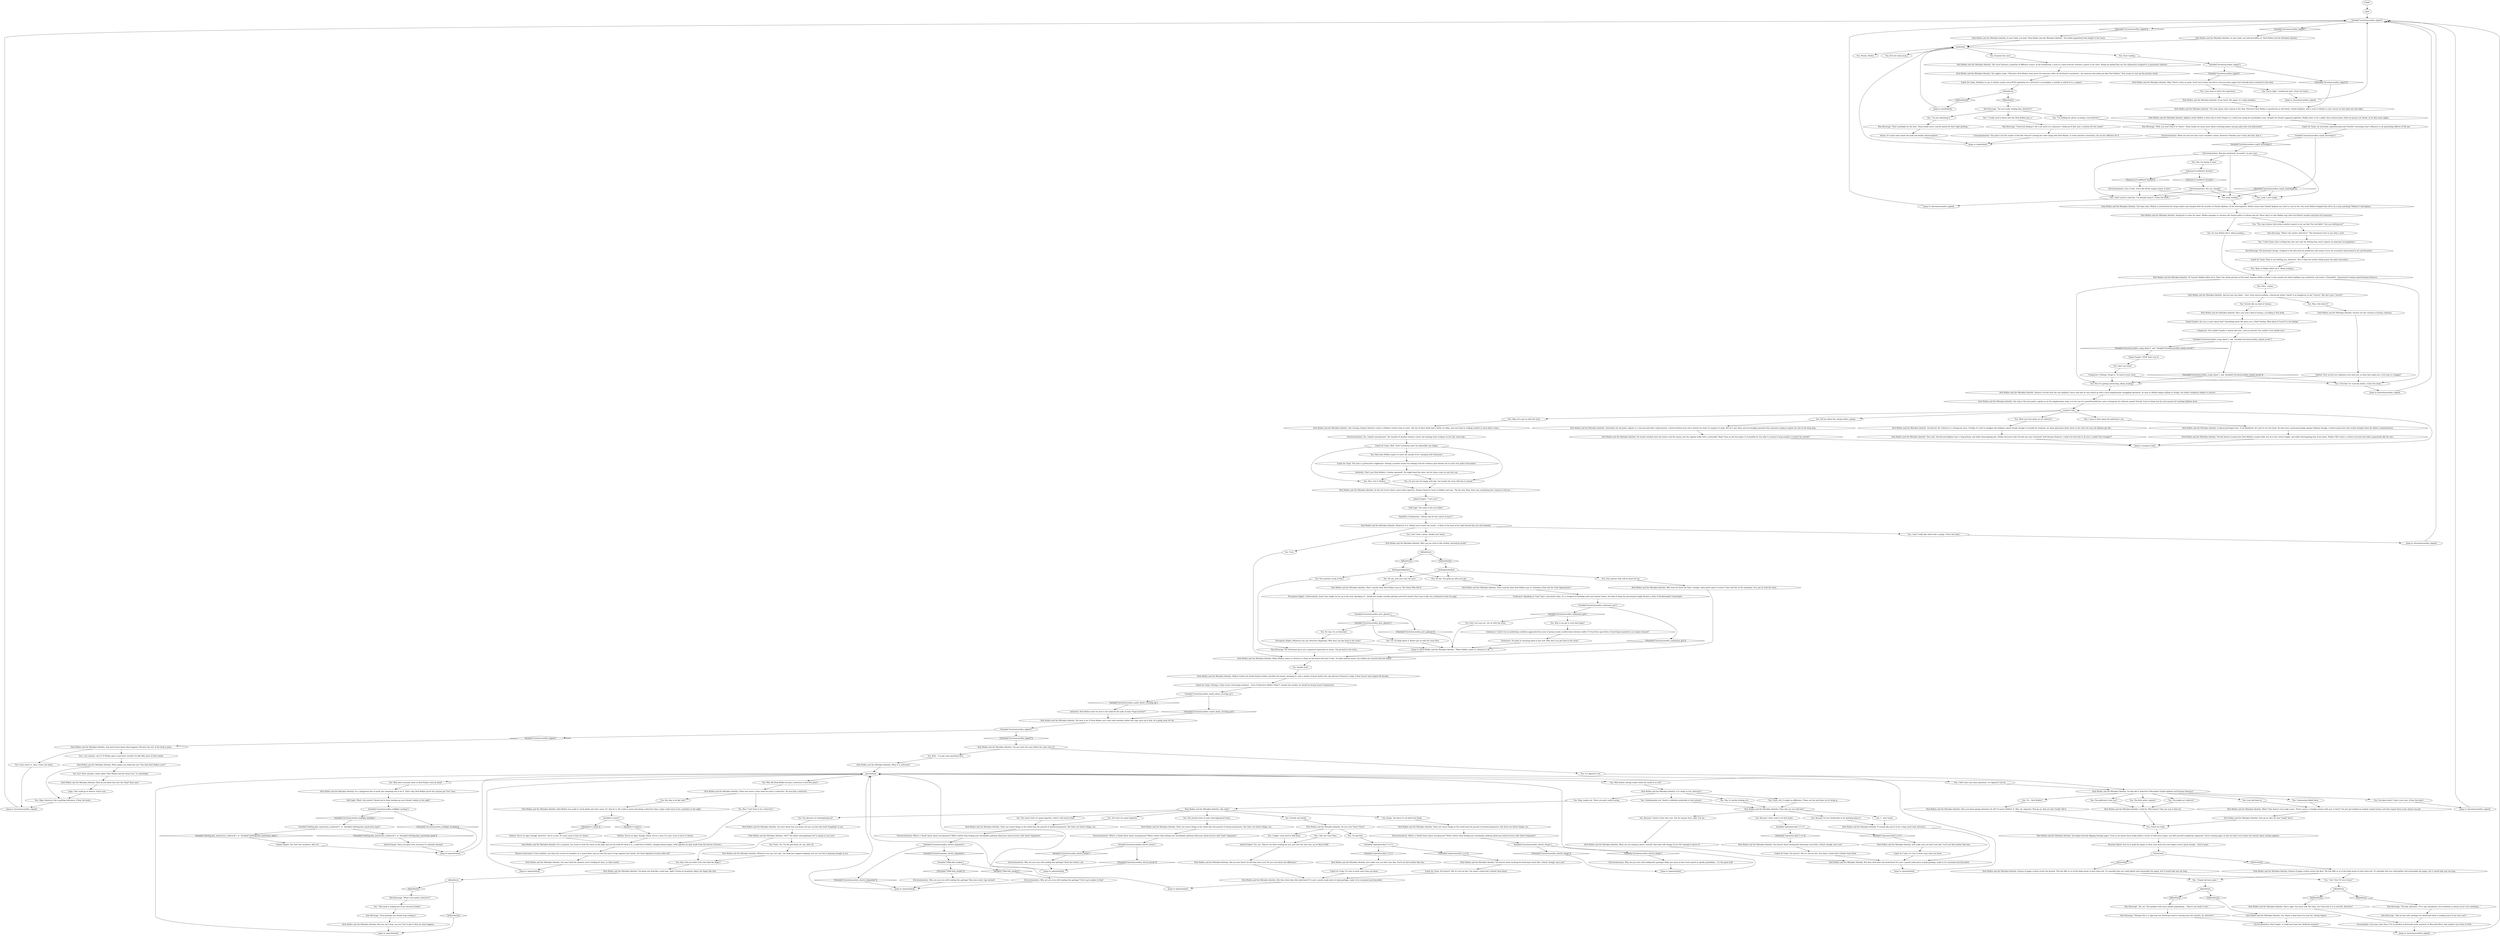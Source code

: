 # INVENTORY / MULLEN IDENTITY
# "Dick Mullen and the Mistaken Identity". Dick Mullen is mistaken for someone (an identity).
# ==================================================
digraph G {
	  0 [label="START"];
	  1 [label="input"];
	  2 [label="Dick Mullen and the Mistaken Identity: The tagline reads: \"Detective Dick Mullen must prove his innocence after an old friend is murdered -- by someone who looks just like Dick Mullen!\" That seems to sum up the premise nicely."];
	  3 [label="suspects hub"];
	  4 [label="Dick Mullen and the Mistaken Identity: As the two lovers share a post-coital cigarette, Deanna Deneuve turns to Mullen and says, \"By the way, Dick, there was something else I meant to tell you...\""];
	  5 [label="Dick Mullen and the Mistaken Identity: Whatever it is, Mullen never hears the words -- A blow to the base of his skull knocks him out cold instantly."];
	  6 [label="Endurance: Speaking of, *your* gut's seen better days. It's a cesspool of burbling acids and noxious fumes, the kind of thing the government might declare a Zone of Irredeemable Catastrophe."];
	  7 [label="Kim Kitsuragi: \"What's the matter, detective?\" The lieutenant turns to you with a start."];
	  8 [label="You: Wait -- I've got some questions first."];
	  9 [label="You: Why did Dick Mullen become a detective in the first place?"];
	  10 [label="Electrochemistry: But also extremely *accurate*, in your case."];
	  11 [label="Composure: Nothing. Forget it. Go back to your story."];
	  12 [label="Jump to: [questionhub]"];
	  13 [label="Dick Mullen and the Mistaken Identity: Whatever you say, *art cop*. The book has stopped laughing, but you can feel it grinning smugly at you."];
	  14 [label="Dick Mullen and the Mistaken Identity: You know you look like a mad man, right? Giving an inanimate object the finger like that."];
	  15 [label="You: Hey, fuck you book! (Give the book the finger.)"];
	  16 [label="Kim Kitsuragi: \"Then perhaps you should stop reading it.\""];
	  17 [label="Dick Mullen and the Mistaken Identity: But you can't stop, can you? You've got to find out what happens."];
	  18 [label="Esprit de Corps: You haven't. But it's not too late. You share a bond that's thicker than blood."];
	  19 [label="Dick Mullen and the Mistaken Identity: There are worse things in the world than the pursuit of chemical pleasures. But there are better things, too..."];
	  20 [label="Dick Mullen and the Mistaken Identity: Dozens of pages scatter across the ground. The last fifth or so of the book seems to have been lost. It's possible that you could gather and reassemble the pages, but it would take way too long."];
	  21 [label="Dick Mullen and the Mistaken Identity: The cover features a pastiche of different scenes. In the foreground, a man in a dark overcoat clutches a pistol to his chest. Rising up behind him are two silhouettes wrapped in a passionate embrace."];
	  22 [label="IsKimHere()"];
	  23 [label="IsKimHere()", shape=diamond];
	  24 [label="!(IsKimHere())", shape=diamond];
	  25 [label="Inland Empire: Are you s-s-sure about that? Something about her gives you a *bad* feeling. What kind of *secret* is she hiding?"];
	  26 [label="Electrochemistry: Yes, comfort and pleasure. The warmth of another human's touch, the burning taste of liquor on her full, sweet lips..."];
	  27 [label="Inland Empire: STOP. Don't say it!"];
	  28 [label="You: Finish the book."];
	  29 [label="You: You know what? I don't even care. (Close the book.)"];
	  30 [label="IsKimHere()"];
	  31 [label="IsKimHere()", shape=diamond];
	  32 [label="!(IsKimHere())", shape=diamond];
	  33 [label="You: Communism killed them."];
	  34 [label="Dick Mullen and the Mistaken Identity: In your hand, you hold four-fifths of \"Dick Mullen and the Mistaken Identity.\""];
	  35 [label="You: I don't need to read this. I'm already living it. (Close the book.)"];
	  36 [label="Jump to: [inventory.mullen_ripped]"];
	  37 [label="Dick Mullen and the Mistaken Identity: Outwardly, the old police captain is a real law-and-order crypto-fascist, a barrel-chested man who's beaten his share of suspects to pulp. But he's also dirty, and increasingly paranoid that someone's going to expose his role in the drug ring..."];
	  38 [label="You: Nice. Get it, Mullen."];
	  39 [label="Authority: Dick Mullen won't be sent to the clink for the sake of some *legal niceties*!"];
	  40 [label="You: The politician's twat son?"];
	  41 [label="You: No one. You gotta go with your gut."];
	  42 [label="Endurance: No point in worrying about it just now. Why don't you get back to the story?"];
	  43 [label="You: I don't have any more questions. I've figured it all out."];
	  44 [label="Variable[\"inventory.mullen_comp_dame\"]  and  Variable[\"inventory.mullen_inland_secret\"]"];
	  45 [label="Variable[\"inventory.mullen_comp_dame\"]  and  Variable[\"inventory.mullen_inland_secret\"]", shape=diamond];
	  46 [label="!(Variable[\"inventory.mullen_comp_dame\"]  and  Variable[\"inventory.mullen_inland_secret\"])", shape=diamond];
	  47 [label="You: Was I *not* born to be a detective?"];
	  48 [label="Dick Mullen and the Mistaken Identity: For a moment, you cease to read the story on the page and see the book for what it is, a collection of brittle, cheaply printed pages, held together by glue made from the hooves of horses..."];
	  49 [label="Logic: This could go on forever. End it now."];
	  50 [label="Volition: You're no tiger, though, Harry. You're a man. It's your curse to have to choose."];
	  51 [label="Esprit de Corps: It's true in more ways than you know."];
	  52 [label="You: I'm not sure I'm happy with this, but maybe the story will turn it around."];
	  53 [label="You: Okay, let's get on with the story."];
	  54 [label="Perception (Sight): Whatever you say, Detective Hyperopia. Why don't you get back to the story?"];
	  55 [label="Electrochemistry: When was the last time *you* ravished a dame, detective? Besides your crusty old sock, that is."];
	  56 [label="Dick Mullen and the Mistaken Identity: It's a dangerous line of work, but somebody has to do it. That's why Dick Mullen never lets anyone get *too* close..."];
	  57 [label="Half Light: What's the matter? Afraid you've been hacking up your friends' bodies in the night?"];
	  58 [label="Variable[\"inventory.mullen_halflight_hacking\"]"];
	  59 [label="Variable[\"inventory.mullen_halflight_hacking\"]", shape=diamond];
	  60 [label="!(Variable[\"inventory.mullen_halflight_hacking\"])", shape=diamond];
	  61 [label="IsKimHere()"];
	  62 [label="IsKimHere()", shape=diamond];
	  63 [label="!(IsKimHere())", shape=diamond];
	  64 [label="Variable[\"inventory.mullen_ripped\"]"];
	  65 [label="Variable[\"inventory.mullen_ripped\"]", shape=diamond];
	  66 [label="!(Variable[\"inventory.mullen_ripped\"])", shape=diamond];
	  67 [label="Kim Kitsuragi: \"Ah, yes. The problem with mass market paperbacks... They're not made to last...\""];
	  68 [label="Kim Kitsuragi: \"Perhaps this is a sign that you should get back to solving your own murder, eh, detective?\""];
	  69 [label="You: Because I need to solve this case. Not for anyone else's sake. For me."];
	  70 [label="Dick Mullen and the Mistaken Identity: She's any man's kind of woman, according to this book."];
	  71 [label="Variable[\"whirling.kim_mysterious_confessed\"]  or  Variable[\"whirling.kim_mysterious_kept\"]"];
	  72 [label="Variable[\"whirling.kim_mysterious_confessed\"]  or  Variable[\"whirling.kim_mysterious_kept\"]", shape=diamond];
	  73 [label="!(Variable[\"whirling.kim_mysterious_confessed\"]  or  Variable[\"whirling.kim_mysterious_kept\"])", shape=diamond];
	  74 [label="Inland Empire: You *are* the murderer, after all..."];
	  75 [label="IsExterior()"];
	  76 [label="IsExterior()", shape=diamond];
	  77 [label="!(IsExterior())", shape=diamond];
	  78 [label="You: Yep, it's pretty fucking evil."];
	  79 [label="Variable[\"inventory.mullen_electro_booze\"]"];
	  80 [label="Variable[\"inventory.mullen_electro_booze\"]", shape=diamond];
	  81 [label="!(Variable[\"inventory.mullen_electro_booze\"])", shape=diamond];
	  82 [label="You: What was that about an art collector?"];
	  83 [label="Dick Mullen and the Mistaken Identity: That said, Torvald and Spillane have a long history, and while interrogating him, Mullen discovers that Torvald was once *involved* with Deanna Deneuve. Could it be that this is all over a sordid *love triangle*?"];
	  84 [label="Dick Mullen and the Mistaken Identity: Torvald the Art Collector is a strung-out mess. Frankly, it's hard to imagine him holding a pistol steady enough to actually hit someone, let alone plug them three times in the chest the way old Spillane got did..."];
	  85 [label="You: No way. I'm no binoclard."];
	  86 [label="Dick Mullen and the Mistaken Identity: That's exactly what Dick Mullen says in \"Dauntless Dick and the Fatal Appointment.\""];
	  87 [label="Electrochemistry: Are you, though?"];
	  88 [label="Inland Empire: Have you gone over everyone? Is anybody missing?"];
	  89 [label="You: I might. I just need to find them."];
	  90 [label="Jump to: [questionhub]"];
	  91 [label="You: Modus: Mullen."];
	  92 [label="Variable[\"inventory.mullen_esprit_about_covering_up\"]"];
	  93 [label="Variable[\"inventory.mullen_esprit_about_covering_up\"]", shape=diamond];
	  94 [label="!(Variable[\"inventory.mullen_esprit_about_covering_up\"])", shape=diamond];
	  95 [label="Jump to: [inventory.mullen_ripped]"];
	  96 [label="Esprit de Corps: Needless to say, it violates nearly every RCM regulation for a detective to investigate a murder in which he is a suspect."];
	  97 [label="You: \"Gah! Now I'll never know!\""];
	  98 [label="Dick Mullen and the Mistaken Identity: What is it, detective?"];
	  99 [label="Dick Mullen and the Mistaken Identity: If you insist. But again, it's really pointless..."];
	  100 [label="You: Okay, whatever, this is getting ridiculous. (Close the book.)"];
	  101 [label="You: Because I'm too chickenshit to do anything about it."];
	  102 [label="Esprit de Corps: You haven't. But it's not too late. You share a bond that's thicker than blood."];
	  103 [label="Electrochemistry: What's a *book* know about real pleasure? What's better than feeling your mesolimbic pathway flood your mind-crevices with *pure* dopamine?"];
	  104 [label="You: \"I'm looking for advice on being a real detective.\""];
	  105 [label="Dick Mullen and the Mistaken Identity: Deneuve reveals that she was Spillane's lover, and that he was mixed up with a local amphetamine smuggling operation. As soon as Mullen begins pulling at strings, the whole conspiracy begins to unravel..."];
	  106 [label="Authority: That's just Dick Mullen's *modus operandi*. He might bend the rules, but he closes cases no one else can."];
	  107 [label="You: Double fuck!"];
	  108 [label="You: The dirty police captain?"];
	  109 [label="You: Uh... Dick Mullen?"];
	  110 [label="Dick Mullen and the Mistaken Identity: Who can you trust in this wicked, messed-up world?"];
	  111 [label="You: Your partner. (Look at Kim.)"];
	  112 [label="Variable[\"inventory.mullen_endurance_gut\"]"];
	  113 [label="Variable[\"inventory.mullen_endurance_gut\"]", shape=diamond];
	  114 [label="!(Variable[\"inventory.mullen_endurance_gut\"])", shape=diamond];
	  115 [label="You: Hey, I'm trying at least."];
	  116 [label="You: But why is he like that?"];
	  117 [label="Dick Mullen and the Mistaken Identity: What makes you think this isn't *the final Dick Mullen case*?"];
	  118 [label="You: I... don't know."];
	  119 [label="Dick Mullen and the Mistaken Identity: Just make sure you don't lose him. You'll not find another like him..."];
	  120 [label="Dick Mullen and the Mistaken Identity: But then what does this book know? It's just a poorly made piece of pulp garbage, made to be consumed and discarded."];
	  121 [label="You: Uh, I'll think about it. Better get on with the story first."];
	  122 [label="You: \"I really need to know who this Dick Mullen guy is.\""];
	  123 [label="Perception (Sight): Unfortunately, *your* eyes might not be up to the task. Speaking of... should you maybe consider getting corrective lenses? Your nose is like two centimetres from the page."];
	  125 [label="Dick Mullen and the Mistaken Identity: Can you solve the case before the cops close in?"];
	  126 [label="Kim Kitsuragi: \"That's probably for the best. Those books aren't exactly famed for their tight plotting.\""];
	  127 [label="Jump to: [mullenhub]"];
	  128 [label="Kim Kitsuragi: \"Too bad, detective. If it's any consolation, the resolution is almost never very satisfying...\""];
	  129 [label="Dick Mullen and the Mistaken Identity: How do you know this isn't the *final* final case?"];
	  130 [label="Dick Mullen and the Mistaken Identity: Yes, blame a dead horse for your fat, clumsy fingers."];
	  131 [label="Jump to: [questionhub]"];
	  132 [label="Dick Mullen and the Mistaken Identity: *Art*? You think contemplating *art* is going to save you?"];
	  133 [label="You: Yeah, I do. I'm the god damn art cop, after all."];
	  134 [label="Dick Mullen and the Mistaken Identity: You haven't been treating the lieutenant much like a friend, though, have you?"];
	  135 [label="Dick Mullen and the Mistaken Identity: Desperate to clear his name, Mullen manages to convince the Vesper police to release him for *three days* so that Mullen may solve his friend's murder and prove his innocence."];
	  136 [label="You: Nice, a dame."];
	  137 [label="You: Fuck."];
	  138 [label="Endurance: Could it be an underlying condition aggravated by years of greasy meals scarfed down between shifts? Or the litres upon litres of hard liquor guzzled on an empty stomach?"];
	  139 [label="You: I've figured it out."];
	  140 [label="You: I just want to relive the experience."];
	  141 [label="You: Because I don't want to let Kim down."];
	  142 [label="You: I've got Kim."];
	  143 [label="You: \"This book is making fun of my sincerest beliefs.\""];
	  144 [label="Kim Kitsuragi: \"Are you really reading that, detective?\""];
	  145 [label="Kim Kitsuragi: \"Good luck finding it. He's not much of a character, I think you'll find. Just a stand-in for the reader.\""];
	  146 [label="Half Light: The name of the true killer?"];
	  147 [label="Hand/Eye Coordination: \"Always aim for the centre of mass\"?"];
	  148 [label="IsKimHere()"];
	  149 [label="IsKimHere()", shape=diamond];
	  150 [label="!(IsKimHere())", shape=diamond];
	  151 [label="You: Why bother solving crimes when the world is so evil?"];
	  152 [label="Variable[\"inventory.mullen_esprit_stereotype\"]"];
	  153 [label="Variable[\"inventory.mullen_esprit_stereotype\"]", shape=diamond];
	  154 [label="!(Variable[\"inventory.mullen_esprit_stereotype\"])", shape=diamond];
	  155 [label="Dick Mullen and the Mistaken Identity: Could be. Who knows? Only one way to find out."];
	  156 [label="Dick Mullen and the Mistaken Identity: Do you even *have* those?"];
	  157 [label="Dick Mullen and the Mistaken Identity: You haven't been treating the lieutenant much like a friend, though, have you?"];
	  158 [label="Dick Mullen and the Mistaken Identity: Now go on, find out who *really* did it."];
	  159 [label="SubstanceUsedMore(\"alcohol\")"];
	  160 [label="SubstanceUsedMore(\"alcohol\")", shape=diamond];
	  161 [label="!(SubstanceUsedMore(\"alcohol\"))", shape=diamond];
	  162 [label="You: The sweet taste of a good cigarette, which I still need to find."];
	  163 [label="Dick Mullen and the Mistaken Identity: In your hand, you hold \"Dick Mullen and the Mistaken Identity.\" The brittle paperback feels fragile to the touch."];
	  164 [label="mullenhub"];
	  165 [label="Dick Mullen and the Mistaken Identity: A typical privileged twat. In all likelihood, he's just in over his head. He does bear a personal grudge against Spillane though, a former prosecutor who nearly brought down his father's administration..."];
	  166 [label="Dick Mullen and the Mistaken Identity: The kid doesn't exactly have Dick Mullen's manly build, but he is the correct height, and while interrogating him at his home, Mullen *did* notice a certain overcoat that looks suspiciously like his own..."];
	  167 [label="Jump to: [suspects hub]"];
	  168 [label="Dick Mullen and the Mistaken Identity: Mullen trashes his blood-stained clothes and flees the hostel, knowing it's only a matter of hours before the cops discover Deneuve's body, if they haven't been tipped off already..."];
	  169 [label="You: The junkie art collector?"];
	  170 [label="Kim Kitsuragi: The lieutenant gives you a quizzical expression in return. You go back to the story..."];
	  171 [label="Kim Kitsuragi: The lieutenant shrugs, resigned to the idea that his profession will rarely, if ever, be accurately represented in art and literature."];
	  172 [label="Dick Mullen and the Mistaken Identity: Is it really so evil, detective?"];
	  173 [label="Kim Kitsuragi: \"And on that note, perhaps we should get back to making sense of our own case?\""];
	  174 [label="Variable[\"reputation.kim\"] >= 0"];
	  175 [label="Variable[\"reputation.kim\"] >= 0", shape=diamond];
	  176 [label="!(Variable[\"reputation.kim\"] >= 0)", shape=diamond];
	  177 [label="Variable[\"inventory.mullen_electro_dopamine\"]"];
	  178 [label="Variable[\"inventory.mullen_electro_dopamine\"]", shape=diamond];
	  179 [label="!(Variable[\"inventory.mullen_electro_dopamine\"])", shape=diamond];
	  180 [label="Variable[\"reputation.kim\"] >= 0"];
	  181 [label="Variable[\"reputation.kim\"] >= 0", shape=diamond];
	  182 [label="!(Variable[\"reputation.kim\"] >= 0)", shape=diamond];
	  183 [label="fixthingshubkimhere"];
	  184 [label="Jump to: [inventory.mullen_ripped]"];
	  185 [label="You: The smooth taste of some ultra-high-proof booze."];
	  186 [label="Jump to: [inventory.mullen_ripped]"];
	  187 [label="You: \"Stupid old horse glue.\""];
	  188 [label="Variable[\"inventory.mullen_ripped\"]"];
	  189 [label="Variable[\"inventory.mullen_ripped\"]", shape=diamond];
	  190 [label="!(Variable[\"inventory.mullen_ripped\"])", shape=diamond];
	  191 [label="Dick Mullen and the Mistaken Identity: Spillane needs Mullen to drive him in from Vesper to a small town along the Insulindian coast. Despite his friend's apparent agitation, Mullen does as he's asked, then returns home where he passes out drunk, as he does most nights..."];
	  192 [label="You: Look, I can't judge."];
	  193 [label="You: \"The cops release their prime murder suspect so he can find 'the real killer'? Are you shitting me?\""];
	  194 [label="You: Man, who doesn't?"];
	  195 [label="You: Sounds like my kind of woman."];
	  196 [label="Physical Instrument: From nowhere, you hear the screech of sneakers on a waxed floor, and you feel the burn of rope against your hands. Are these figments of some other life?"];
	  197 [label="You: Okay, maybe not. There are parts worth saving."];
	  198 [label="IsKimHere()"];
	  199 [label="IsKimHere()", shape=diamond];
	  200 [label="!(IsKimHere())", shape=diamond];
	  201 [label="questionhub"];
	  202 [label="Jump to: [questionhub]"];
	  203 [label="Dick Mullen and the Mistaken Identity: Just make sure you don't lose him. You'll not find another like him..."];
	  204 [label="Dick Mullen and the Mistaken Identity: There are worse things in the world than the pursuit of chemical pleasures. But there are better things, too..."];
	  205 [label="Jump to: [questionhub]"];
	  206 [label="Variable[\"TASK.find_smokes\"]"];
	  207 [label="Variable[\"TASK.find_smokes\"]", shape=diamond];
	  208 [label="!(Variable[\"TASK.find_smokes\"])", shape=diamond];
	  209 [label="You: Examine the cover."];
	  210 [label="Dick Mullen and the Mistaken Identity: The story opens with a knock at the door. Detective Dick Mullen is greeted by an old friend, Charlie Spillane, who's come to Mullen to ask a favour on this dark and cold night..."];
	  211 [label="Esprit de Corps: An extremely unprofessional and *hurtful* stereotype that's offensive to all upstanding officers of the law."];
	  212 [label="Dick Mullen and the Mistaken Identity: Dick Mullen was made to crack skulls and solve cases. It's who he is. He could no more stop being a detective than a tiger could cease to be a predator in the night."];
	  213 [label="Jump to: [inventory.mullen_ripped]"];
	  214 [label="Dick Mullen and the Mistaken Identity: But then what does this book know? It's just a poorly made piece of pulp garbage, made to be consumed and discarded."];
	  215 [label="Esprit de Corps: It's true in more ways than you know."];
	  216 [label="Electrochemistry: Give it time. You'll fall off the wagon sooner or later."];
	  217 [label="You: Your partner. Kim will be there for me."];
	  218 [label="Electrochemistry: Why are you even still reading this garbage? Heed the bottle's call."];
	  219 [label="Electrochemistry: Why are you even still reading this garbage? Baby, get some of that sweet speed or spooky pyrholidon... it's the good stuff."];
	  220 [label="Dick Mullen and the Mistaken Identity: What? That doesn't even make sense. There's never a straight answer with you, is there? You just get hooked on random stupid notions and then repeat them every chance you get."];
	  221 [label="Jump to: [mullenhub]"];
	  222 [label="You: Tell me about the corrupt police captain."];
	  223 [label="Inland Empire: \"I love you\"?"];
	  224 [label="Esprit de Corps: Fleeing a crime scene, destroying evidence... Even if Detective Mullen *didn't* commit the murder, he should be facing *years* behind bars."];
	  225 [label="You: \"I don't know who's writing this shit, but I get the feeling they aren't experts on homicide investigations.\""];
	  226 [label="You: Good, evil, it makes no difference. These are the end times we're living in."];
	  227 [label="Dick Mullen and the Mistaken Identity: Have you been paying attention *at all*? It wasn't Mullen! It. Was. An. Imposter. Now go on, find out who *really* did it."];
	  228 [label="You: Guess that's it, then. (Close the book.)"];
	  229 [label="You: Isn't there already a book called \"Dick Mullen and the Final Case\" or something?"];
	  230 [label="Dick Mullen and the Mistaken Identity: Like what?"];
	  231 [label="You: I did, but I lost them."];
	  232 [label="You: The pleasure of contemplating art!"];
	  233 [label="fixthingshubnokim"];
	  234 [label="Variable[\"inventory.mullen_electro_drugs\"]"];
	  235 [label="Variable[\"inventory.mullen_electro_drugs\"]", shape=diamond];
	  236 [label="!(Variable[\"inventory.mullen_electro_drugs\"])", shape=diamond];
	  237 [label="You: Love did them in."];
	  238 [label="You: \"I'm just skimming it.\""];
	  239 [label="Kim Kitsuragi: \"Well, you won't find it in *there*. Those books are much more about ravishing dames and gun play than real policework.\""];
	  240 [label="Dick Mullen and the Mistaken Identity: Two days later, Mullen is arrested by the Vesper police and charged with the murder of Charlie Spillane. At his interrogation, Mullen learns that Charlie Spillane was shot in a bar in the very town Mullen dropped him off in, by a man matching *Mullen's* description..."];
	  241 [label="You: No way Mullen did it. (Keep reading.)"];
	  242 [label="Volition: Your secrets are unknown even unto you, so does that make you a rich man or a beggar?"];
	  243 [label="Composure: You couldn't handle a woman like that. Look at yourself. You couldn't even handle your --"];
	  244 [label="Jump to: [inventory.mullen_ripped]"];
	  245 [label="Dick Mullen and the Mistaken Identity: One evening, Deanna Deneuve comes to Mullen's hostel room in tears. The two of them drink half a bottle of vodka, and soon they're seeking comfort in each other's arms..."];
	  246 [label="Esprit de Corps: Well, *that* testimony won't be admissible any longer."];
	  247 [label="Dick Mullen and the Mistaken Identity: When Mullen comes to, Deneuve is dead on the hostel bed next to him. To make matters worse, his clothes are covered with her blood!"];
	  248 [label="You: Why does everyone close to Dick Mullen wind up dead?"];
	  249 [label="Electrochemistry: What's a *book* know about real pleasure? What's better than feeling your mesolimbic pathway flood your mind-crevices with *pure* dopamine?"];
	  250 [label="Dick Mullen and the Mistaken Identity: It sounds like you're in for a long, hard road, detective..."];
	  251 [label="Electrochemistry: Why are you even still reading this garbage? Rip some sweet cigs instead!"];
	  252 [label="Dick Mullen and the Mistaken Identity: He would certainly have the motive and the means, but the captain walks with a noticeable *limp* from an old war injury. Is it possible he was able to conceal it long enough to commit the murder?"];
	  253 [label="You: How does Mullen expect to solve the murder if he's sleeping with witnesses!"];
	  254 [label="Dick Mullen and the Mistaken Identity: The heat is on! If Dick Mullen can't solve both murders before the cops catch up to him, he's going away for life..."];
	  255 [label="Dick Mullen and the Mistaken Identity: Then why are you still here?"];
	  256 [label="You: Friends and family."];
	  257 [label="Electrochemistry: What's a *book* know about real pleasure? What's better than feeling your mesolimbic pathway flood your mind-crevices with *pure* dopamine?"];
	  258 [label="Dick Mullen and the Mistaken Identity: You don't know how you know, but you can feel this book *laughing* at you."];
	  259 [label="Dick Mullen and the Mistaken Identity: Dozens of pages scatter across the floor. The last fifth or so of the book seems to have been lost. It's possible that you could gather and reassemble the pages, but it would take way too long."];
	  260 [label="You: Keep reading."];
	  261 [label="Esprit de Corps: They're not shitting you, detective. This is what the writers think passes for police procedure."];
	  262 [label="Dick Mullen and the Mistaken Identity: Of *course* Mullen didn't do it. That's the whole premise of the book! Anyway, Mullen returns to the seaside bar where Spillane was murdered, and meets a *beautiful*, *mysterious* woman named Deanna Deneuve."];
	  263 [label="You: Now it's getting interesting. (Keep reading.)"];
	  264 [label="You: Why is my gut in such bad shape?"];
	  265 [label="Drama: It's much more about the dark and deadly atmossssphere."];
	  266 [label="You: Unfathomably evil. Death is infinitely preferable to this torment."];
	  267 [label="Dick Mullen and the Mistaken Identity: And you'll never know what happens! Because the rest of the book is gone."];
	  268 [label="Reaction Speed: You try to grab the pages as they come loose but your fingers aren't quick enough... they're gone."];
	  269 [label="Electrochemistry: Don't forget, it could have been the *delirium tremens*."];
	  270 [label="Electrochemistry: Why are you even still reading this garbage? You've got smokes to find!"];
	  271 [label="Dick Mullen and the Mistaken Identity: What are you trying to prove, exactly? And what will change if you *do* manage to prove it?"];
	  272 [label="You: Okay, so Mullen didn't do it. (Keep reading.)"];
	  273 [label="Esprit de Corps: The man's a prosecutor's nightmare. Solving a murder counts for nothing if all the evidence gets thrown out in court over police misconduct."];
	  274 [label="Dick Mullen and the Mistaken Identity: Will *you* be there for *him*, though, when push comes to shove? Time will tell. In the meantime, let's get on with the story..."];
	  275 [label="You: I don't really like where this is going. (Close the book.)"];
	  276 [label="Jump to: [questionhub]"];
	  277 [label="Conceptualization: The point is for the reader to feel like *they're* solving the crime along with Dick Mullen. A crude narrative convention, but no less effective for it."];
	  278 [label="Dick Mullen and the Mistaken Identity: Not only is the local police captain in on the amphetamine ring, so is the son of a powerful politician, and a strung-out art collector named Torvald. Each of whom has his own reasons for wanting Spillane dead..."];
	  279 [label="Dick Mullen and the Mistaken Identity: So who did it, detective? Who killed Charlie Spillane and Deanna Deneuve?"];
	  280 [label="Variable[\"inventory.mullen_perc_glasses\"]"];
	  281 [label="Variable[\"inventory.mullen_perc_glasses\"]", shape=diamond];
	  282 [label="!(Variable[\"inventory.mullen_perc_glasses\"])", shape=diamond];
	  283 [label="Jump to: [Dick Mullen and the Mistaken Identity: \"When Mullen comes to, Deneuve is de...\"]"];
	  284 [label="You: [Put the book away.]"];
	  285 [label="You: Don't say what?"];
	  286 [label="Dick Mullen and the Mistaken Identity: There was never a time when he wasn't a detective. He was born a detective."];
	  287 [label="Variable[\"inventory.mullen_ripped\"]"];
	  288 [label="Variable[\"inventory.mullen_ripped\"]", shape=diamond];
	  289 [label="!(Variable[\"inventory.mullen_ripped\"])", shape=diamond];
	  290 [label="You: I can surmise, can't I? If Mullen goes to jail there wouldn't be like fifty more of these books."];
	  291 [label="Dick Mullen and the Mistaken Identity: That's right. You never will. But then, isn't that how it is in real life, detective?"];
	  292 [label="Volition: You're no tiger, though, detective. You're a man. It's your curse to have to choose."];
	  293 [label="You: The taste of a good cigarette."];
	  294 [label="Dick Mullen and the Mistaken Identity: There are worse things in the world than the pursuit of chemical pleasures. But there are better things, too..."];
	  295 [label="Kim Kitsuragi: \"What's the matter, detective?\""];
	  296 [label="Inland Empire: Yes, yes. They're out there waiting for you, just over the next rise, up on Marvel Hill!"];
	  297 [label="You: I feel like I've read this before. (Close the book.)"];
	  298 [label="Dick Mullen and the Mistaken Identity: You won't find the answers you're looking for here, in other words."];
	  299 [label="Dick Mullen and the Mistaken Identity: Why? There's truly no point. You'll never know who did it, because those pages have literally been scattered to the wind."];
	  300 [label="Variable[\"tc.harry\"]"];
	  301 [label="Variable[\"tc.harry\"]", shape=diamond];
	  302 [label="!(Variable[\"tc.harry\"])", shape=diamond];
	  303 [label="Jump to: [questionhub]"];
	  304 [label="You: Don't you sass me. Get on with the story."];
	  305 [label="You: Drugs. You know it's all about the drugs."];
	  306 [label="Jump to: [inventory.mullen_ripped]"];
	  307 [label="You: Start reading."];
	  308 [label="Dick Mullen and the Mistaken Identity: And not just any dame -- she's truly one-in-a-million, a knock-out whose *mind* is as dangerous as her *curves*. But she's got a *secret*."];
	  309 [label="You: I want to hear about the politician's son."];
	  310 [label="You: Can't trust a dame. (Shake your head.)"];
	  311 [label="You: No one. Just your own two eyes."];
	  312 [label="Dick Mullen and the Mistaken Identity: That's exactly what Dick Mullen says in \"The Dame Who Did It.\""];
	  313 [label="Dick Mullen and the Mistaken Identity: You begin furiously flipping through pages. Even as you know these books follow a series of well-worn tropes, you find yourself completely engrossed. You're turning pages so fast you don't even notice the ancient spine coming unglued..."];
	  314 [label="You: You're right. I should just quit. (Close the book.)"];
	  315 [label="Encyclopedia: Last year, more than 71% of murders in Revachol went unsolved. In Revachol West, that number was closer to 85%."];
	  316 [label="Dick Mullen and the Mistaken Identity: Did you lose them? Or did they leave you? Do you even know the difference?"];
	  317 [label="Jump to: [questionhub]"];
	  318 [label="Dick Mullen and the Mistaken Identity: Secrets are the currency of human relations."];
	  0 -> 1
	  1 -> 188
	  2 -> 96
	  3 -> 82
	  3 -> 53
	  3 -> 309
	  3 -> 222
	  4 -> 223
	  5 -> 137
	  5 -> 275
	  5 -> 310
	  6 -> 112
	  7 -> 225
	  8 -> 98
	  9 -> 286
	  10 -> 192
	  10 -> 35
	  10 -> 115
	  10 -> 260
	  11 -> 297
	  11 -> 263
	  12 -> 201
	  13 -> 15
	  14 -> 30
	  15 -> 14
	  16 -> 17
	  17 -> 303
	  18 -> 214
	  19 -> 103
	  20 -> 97
	  20 -> 187
	  21 -> 2
	  22 -> 24
	  22 -> 23
	  23 -> 144
	  24 -> 221
	  25 -> 243
	  26 -> 246
	  27 -> 285
	  28 -> 313
	  29 -> 186
	  30 -> 32
	  30 -> 31
	  31 -> 295
	  32 -> 303
	  33 -> 220
	  34 -> 164
	  35 -> 36
	  36 -> 188
	  37 -> 252
	  38 -> 4
	  39 -> 254
	  40 -> 155
	  41 -> 86
	  42 -> 283
	  43 -> 279
	  44 -> 45
	  44 -> 46
	  45 -> 27
	  46 -> 297
	  46 -> 263
	  47 -> 48
	  48 -> 196
	  49 -> 100
	  50 -> 48
	  51 -> 120
	  52 -> 4
	  53 -> 245
	  54 -> 283
	  55 -> 127
	  56 -> 57
	  57 -> 58
	  58 -> 59
	  58 -> 60
	  59 -> 71
	  60 -> 202
	  61 -> 62
	  61 -> 63
	  62 -> 128
	  63 -> 291
	  64 -> 65
	  64 -> 66
	  65 -> 299
	  66 -> 210
	  67 -> 68
	  68 -> 269
	  69 -> 271
	  70 -> 25
	  71 -> 72
	  71 -> 73
	  72 -> 74
	  73 -> 88
	  74 -> 202
	  75 -> 76
	  75 -> 77
	  76 -> 20
	  77 -> 259
	  78 -> 255
	  79 -> 80
	  79 -> 81
	  80 -> 218
	  81 -> 205
	  82 -> 84
	  83 -> 167
	  84 -> 83
	  85 -> 54
	  86 -> 6
	  87 -> 192
	  87 -> 35
	  87 -> 260
	  88 -> 202
	  89 -> 296
	  90 -> 201
	  92 -> 93
	  92 -> 94
	  93 -> 39
	  94 -> 254
	  95 -> 188
	  96 -> 22
	  97 -> 61
	  98 -> 201
	  99 -> 210
	  100 -> 184
	  101 -> 250
	  102 -> 120
	  103 -> 234
	  104 -> 239
	  105 -> 278
	  106 -> 52
	  106 -> 38
	  107 -> 168
	  108 -> 155
	  109 -> 227
	  110 -> 148
	  111 -> 170
	  112 -> 113
	  112 -> 114
	  113 -> 264
	  113 -> 304
	  114 -> 283
	  115 -> 159
	  116 -> 212
	  117 -> 100
	  117 -> 229
	  118 -> 250
	  119 -> 51
	  120 -> 12
	  121 -> 283
	  122 -> 145
	  123 -> 280
	  125 -> 8
	  125 -> 139
	  126 -> 265
	  127 -> 164
	  128 -> 173
	  129 -> 49
	  130 -> 269
	  131 -> 201
	  132 -> 133
	  132 -> 15
	  133 -> 13
	  134 -> 18
	  135 -> 193
	  135 -> 241
	  136 -> 308
	  137 -> 247
	  138 -> 42
	  139 -> 279
	  140 -> 99
	  141 -> 180
	  142 -> 174
	  143 -> 16
	  144 -> 104
	  144 -> 122
	  144 -> 238
	  145 -> 277
	  146 -> 147
	  147 -> 5
	  148 -> 149
	  148 -> 150
	  149 -> 183
	  150 -> 233
	  151 -> 172
	  152 -> 153
	  152 -> 154
	  153 -> 10
	  154 -> 192
	  154 -> 35
	  154 -> 260
	  155 -> 28
	  156 -> 89
	  156 -> 142
	  156 -> 231
	  157 -> 102
	  158 -> 28
	  159 -> 160
	  159 -> 161
	  160 -> 87
	  161 -> 216
	  162 -> 294
	  163 -> 164
	  164 -> 209
	  164 -> 91
	  164 -> 307
	  164 -> 284
	  165 -> 166
	  166 -> 167
	  167 -> 3
	  168 -> 224
	  169 -> 155
	  170 -> 247
	  171 -> 261
	  172 -> 266
	  172 -> 226
	  172 -> 197
	  172 -> 78
	  173 -> 315
	  174 -> 176
	  174 -> 175
	  175 -> 119
	  176 -> 157
	  177 -> 178
	  177 -> 179
	  178 -> 206
	  179 -> 317
	  180 -> 181
	  180 -> 182
	  181 -> 203
	  182 -> 134
	  183 -> 41
	  183 -> 311
	  183 -> 111
	  184 -> 188
	  185 -> 204
	  186 -> 188
	  187 -> 198
	  188 -> 189
	  188 -> 190
	  189 -> 34
	  190 -> 163
	  191 -> 211
	  192 -> 240
	  193 -> 7
	  194 -> 318
	  195 -> 70
	  196 -> 298
	  197 -> 230
	  198 -> 200
	  198 -> 199
	  199 -> 67
	  200 -> 130
	  201 -> 248
	  201 -> 9
	  201 -> 43
	  201 -> 151
	  202 -> 201
	  203 -> 215
	  204 -> 257
	  205 -> 201
	  206 -> 208
	  206 -> 207
	  207 -> 270
	  208 -> 251
	  209 -> 21
	  210 -> 191
	  211 -> 152
	  212 -> 300
	  213 -> 188
	  214 -> 90
	  215 -> 214
	  216 -> 35
	  216 -> 260
	  217 -> 274
	  218 -> 205
	  219 -> 276
	  220 -> 158
	  221 -> 164
	  222 -> 37
	  223 -> 146
	  224 -> 92
	  225 -> 171
	  226 -> 255
	  227 -> 28
	  228 -> 184
	  229 -> 129
	  230 -> 256
	  230 -> 162
	  230 -> 293
	  230 -> 232
	  230 -> 305
	  230 -> 185
	  231 -> 296
	  232 -> 258
	  233 -> 217
	  233 -> 41
	  233 -> 311
	  234 -> 235
	  234 -> 236
	  235 -> 219
	  236 -> 276
	  237 -> 220
	  238 -> 126
	  239 -> 55
	  240 -> 135
	  241 -> 262
	  242 -> 297
	  242 -> 263
	  243 -> 44
	  244 -> 188
	  245 -> 26
	  246 -> 52
	  246 -> 253
	  246 -> 38
	  247 -> 107
	  248 -> 56
	  249 -> 177
	  250 -> 214
	  251 -> 317
	  252 -> 167
	  253 -> 273
	  254 -> 287
	  255 -> 101
	  255 -> 69
	  255 -> 141
	  255 -> 118
	  256 -> 156
	  257 -> 79
	  258 -> 132
	  259 -> 97
	  259 -> 187
	  260 -> 240
	  261 -> 272
	  262 -> 136
	  262 -> 297
	  262 -> 263
	  263 -> 105
	  264 -> 138
	  265 -> 127
	  266 -> 255
	  267 -> 290
	  267 -> 228
	  268 -> 75
	  269 -> 306
	  270 -> 317
	  271 -> 214
	  272 -> 262
	  273 -> 106
	  274 -> 247
	  275 -> 95
	  276 -> 201
	  277 -> 127
	  278 -> 3
	  279 -> 33
	  279 -> 40
	  279 -> 169
	  279 -> 108
	  279 -> 237
	  279 -> 109
	  279 -> 29
	  280 -> 281
	  280 -> 282
	  281 -> 121
	  281 -> 85
	  282 -> 283
	  283 -> 247
	  285 -> 11
	  286 -> 116
	  286 -> 47
	  287 -> 288
	  287 -> 289
	  288 -> 267
	  289 -> 125
	  290 -> 117
	  291 -> 315
	  292 -> 48
	  293 -> 294
	  294 -> 249
	  295 -> 143
	  296 -> 316
	  297 -> 244
	  298 -> 131
	  299 -> 314
	  299 -> 140
	  300 -> 301
	  300 -> 302
	  301 -> 50
	  302 -> 292
	  303 -> 201
	  304 -> 283
	  305 -> 19
	  306 -> 188
	  307 -> 64
	  308 -> 194
	  308 -> 195
	  309 -> 165
	  310 -> 110
	  311 -> 312
	  312 -> 123
	  313 -> 268
	  314 -> 213
	  315 -> 306
	  316 -> 120
	  317 -> 201
	  318 -> 242
}

